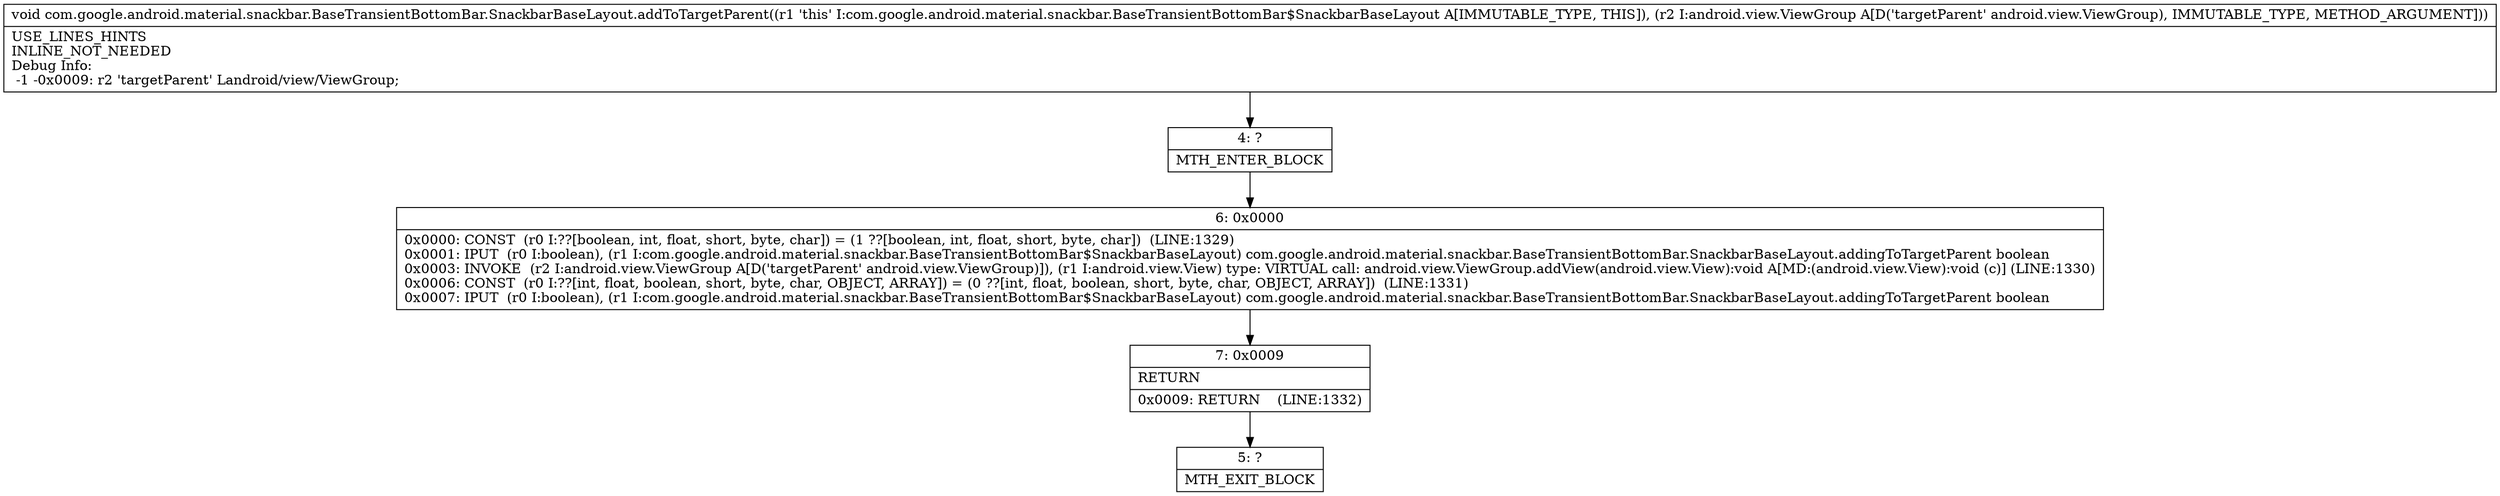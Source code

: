 digraph "CFG forcom.google.android.material.snackbar.BaseTransientBottomBar.SnackbarBaseLayout.addToTargetParent(Landroid\/view\/ViewGroup;)V" {
Node_4 [shape=record,label="{4\:\ ?|MTH_ENTER_BLOCK\l}"];
Node_6 [shape=record,label="{6\:\ 0x0000|0x0000: CONST  (r0 I:??[boolean, int, float, short, byte, char]) = (1 ??[boolean, int, float, short, byte, char])  (LINE:1329)\l0x0001: IPUT  (r0 I:boolean), (r1 I:com.google.android.material.snackbar.BaseTransientBottomBar$SnackbarBaseLayout) com.google.android.material.snackbar.BaseTransientBottomBar.SnackbarBaseLayout.addingToTargetParent boolean \l0x0003: INVOKE  (r2 I:android.view.ViewGroup A[D('targetParent' android.view.ViewGroup)]), (r1 I:android.view.View) type: VIRTUAL call: android.view.ViewGroup.addView(android.view.View):void A[MD:(android.view.View):void (c)] (LINE:1330)\l0x0006: CONST  (r0 I:??[int, float, boolean, short, byte, char, OBJECT, ARRAY]) = (0 ??[int, float, boolean, short, byte, char, OBJECT, ARRAY])  (LINE:1331)\l0x0007: IPUT  (r0 I:boolean), (r1 I:com.google.android.material.snackbar.BaseTransientBottomBar$SnackbarBaseLayout) com.google.android.material.snackbar.BaseTransientBottomBar.SnackbarBaseLayout.addingToTargetParent boolean \l}"];
Node_7 [shape=record,label="{7\:\ 0x0009|RETURN\l|0x0009: RETURN    (LINE:1332)\l}"];
Node_5 [shape=record,label="{5\:\ ?|MTH_EXIT_BLOCK\l}"];
MethodNode[shape=record,label="{void com.google.android.material.snackbar.BaseTransientBottomBar.SnackbarBaseLayout.addToTargetParent((r1 'this' I:com.google.android.material.snackbar.BaseTransientBottomBar$SnackbarBaseLayout A[IMMUTABLE_TYPE, THIS]), (r2 I:android.view.ViewGroup A[D('targetParent' android.view.ViewGroup), IMMUTABLE_TYPE, METHOD_ARGUMENT]))  | USE_LINES_HINTS\lINLINE_NOT_NEEDED\lDebug Info:\l  \-1 \-0x0009: r2 'targetParent' Landroid\/view\/ViewGroup;\l}"];
MethodNode -> Node_4;Node_4 -> Node_6;
Node_6 -> Node_7;
Node_7 -> Node_5;
}

